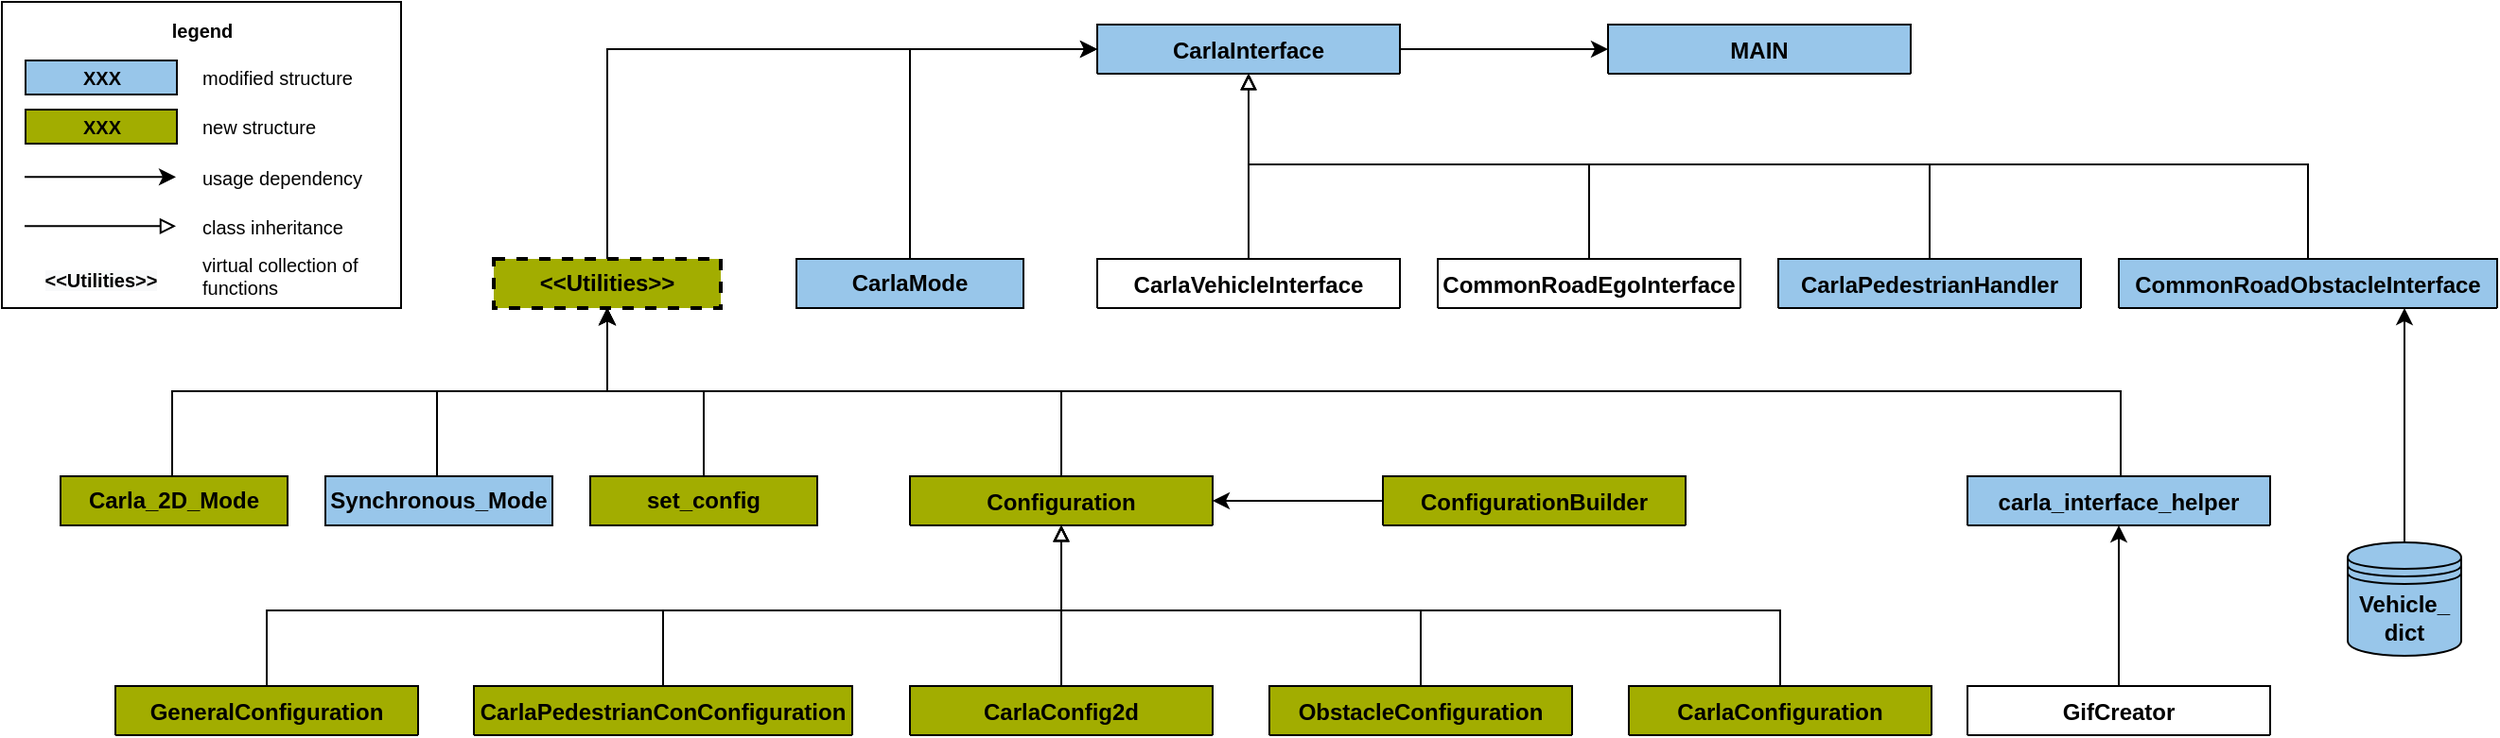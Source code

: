 <mxfile version="20.2.1" type="google"><diagram id="C5RBs43oDa-KdzZeNtuy" name="Page-1"><mxGraphModel grid="1" page="1" gridSize="10" guides="1" tooltips="1" connect="1" arrows="1" fold="1" pageScale="1" pageWidth="827" pageHeight="1169" math="0" shadow="0"><root><mxCell id="WIyWlLk6GJQsqaUBKTNV-0"/><mxCell id="WIyWlLk6GJQsqaUBKTNV-1" parent="WIyWlLk6GJQsqaUBKTNV-0"/><mxCell id="ubIQSwN-RY7pxJc3QxmE-30" value="" style="whiteSpace=wrap;html=1;fontSize=10;" vertex="1" parent="WIyWlLk6GJQsqaUBKTNV-1"><mxGeometry x="-1590" y="274" width="211" height="162" as="geometry"/></mxCell><mxCell id="8xMa0XxJf0N9ryTXOQeH-64" style="edgeStyle=orthogonalEdgeStyle;rounded=0;orthogonalLoop=1;jettySize=auto;html=1;endArrow=classic;endFill=1;" edge="1" parent="WIyWlLk6GJQsqaUBKTNV-1" source="YBiwi1PILKx5nixmiaPj-1" target="8xMa0XxJf0N9ryTXOQeH-51"><mxGeometry relative="1" as="geometry"><Array as="points"><mxPoint x="-470" y="480"/><mxPoint x="-1270" y="480"/></Array></mxGeometry></mxCell><mxCell id="YBiwi1PILKx5nixmiaPj-1" value="carla_interface_helper" style="swimlane;fontStyle=1;align=center;verticalAlign=top;childLayout=stackLayout;horizontal=1;startSize=26;horizontalStack=0;resizeParent=1;resizeLast=0;collapsible=1;marginBottom=0;rounded=0;shadow=0;strokeWidth=1;fillColor=#98c6ea;" collapsed="1" vertex="1" parent="WIyWlLk6GJQsqaUBKTNV-1"><mxGeometry x="-551" y="525" width="160" height="26" as="geometry"><mxRectangle x="-1130" y="452" width="230" height="138" as="alternateBounds"/></mxGeometry></mxCell><mxCell id="YBiwi1PILKx5nixmiaPj-2" value="+ Scenario: List" style="text;align=left;verticalAlign=top;spacingLeft=4;spacingRight=4;overflow=hidden;rotatable=0;points=[[0,0.5],[1,0.5]];portConstraint=eastwest;" vertex="1" parent="YBiwi1PILKx5nixmiaPj-1"><mxGeometry y="26" width="230" height="26" as="geometry"/></mxCell><mxCell id="YBiwi1PILKx5nixmiaPj-3" value="+ length_child_scenario: int" style="text;align=left;verticalAlign=top;spacingLeft=4;spacingRight=4;overflow=hidden;rotatable=0;points=[[0,0.5],[1,0.5]];portConstraint=eastwest;" vertex="1" parent="YBiwi1PILKx5nixmiaPj-1"><mxGeometry y="52" width="230" height="26" as="geometry"/></mxCell><mxCell id="YBiwi1PILKx5nixmiaPj-4" value="" style="line;html=1;strokeWidth=1;align=left;verticalAlign=middle;spacingTop=-1;spacingLeft=3;spacingRight=3;rotatable=0;labelPosition=right;points=[];portConstraint=eastwest;" vertex="1" parent="YBiwi1PILKx5nixmiaPj-1"><mxGeometry y="78" width="230" height="8" as="geometry"/></mxCell><mxCell id="YBiwi1PILKx5nixmiaPj-5" value="+ divide_scenario()" style="text;align=left;verticalAlign=top;spacingLeft=4;spacingRight=4;overflow=hidden;rotatable=0;points=[[0,0.5],[1,0.5]];portConstraint=eastwest;" vertex="1" parent="YBiwi1PILKx5nixmiaPj-1"><mxGeometry y="86" width="230" height="26" as="geometry"/></mxCell><mxCell id="YBiwi1PILKx5nixmiaPj-6" value="+ calc_max_timestep()" style="text;align=left;verticalAlign=top;spacingLeft=4;spacingRight=4;overflow=hidden;rotatable=0;points=[[0,0.5],[1,0.5]];portConstraint=eastwest;" vertex="1" parent="YBiwi1PILKx5nixmiaPj-1"><mxGeometry y="112" width="230" height="26" as="geometry"/></mxCell><mxCell id="8xMa0XxJf0N9ryTXOQeH-63" style="edgeStyle=orthogonalEdgeStyle;rounded=0;orthogonalLoop=1;jettySize=auto;html=1;endArrow=classic;endFill=1;" edge="1" parent="WIyWlLk6GJQsqaUBKTNV-1" source="YBiwi1PILKx5nixmiaPj-18" target="8xMa0XxJf0N9ryTXOQeH-51"><mxGeometry relative="1" as="geometry"><Array as="points"><mxPoint x="-1030" y="480"/><mxPoint x="-1270" y="480"/></Array></mxGeometry></mxCell><mxCell id="YBiwi1PILKx5nixmiaPj-18" value="Configuration" style="swimlane;fontStyle=1;align=center;verticalAlign=top;childLayout=stackLayout;horizontal=1;startSize=26;horizontalStack=0;resizeParent=1;resizeLast=0;collapsible=1;marginBottom=0;rounded=0;shadow=0;strokeWidth=1;strokeColor=#000000;fillColor=#a2ad00;" collapsed="1" vertex="1" parent="WIyWlLk6GJQsqaUBKTNV-1"><mxGeometry x="-1110" y="525" width="160" height="26" as="geometry"><mxRectangle x="-600" y="452" width="230" height="164" as="alternateBounds"/></mxGeometry></mxCell><mxCell id="YBiwi1PILKx5nixmiaPj-19" value="config" style="text;align=left;verticalAlign=top;spacingLeft=4;spacingRight=4;overflow=hidden;rotatable=0;points=[[0,0.5],[1,0.5]];portConstraint=eastwest;" vertex="1" parent="YBiwi1PILKx5nixmiaPj-18"><mxGeometry y="26" width="230" height="26" as="geometry"/></mxCell><mxCell id="YBiwi1PILKx5nixmiaPj-20" value="" style="line;html=1;strokeWidth=1;align=left;verticalAlign=middle;spacingTop=-1;spacingLeft=3;spacingRight=3;rotatable=0;labelPosition=right;points=[];portConstraint=eastwest;" vertex="1" parent="YBiwi1PILKx5nixmiaPj-18"><mxGeometry y="52" width="230" height="8" as="geometry"/></mxCell><mxCell id="YBiwi1PILKx5nixmiaPj-21" value="carla_config" style="text;align=left;verticalAlign=top;spacingLeft=4;spacingRight=4;overflow=hidden;rotatable=0;points=[[0,0.5],[1,0.5]];portConstraint=eastwest;" vertex="1" parent="YBiwi1PILKx5nixmiaPj-18"><mxGeometry y="60" width="230" height="26" as="geometry"/></mxCell><mxCell id="YBiwi1PILKx5nixmiaPj-22" value="general" style="text;align=left;verticalAlign=top;spacingLeft=4;spacingRight=4;overflow=hidden;rotatable=0;points=[[0,0.5],[1,0.5]];portConstraint=eastwest;" vertex="1" parent="YBiwi1PILKx5nixmiaPj-18"><mxGeometry y="86" width="230" height="26" as="geometry"/></mxCell><mxCell id="YBiwi1PILKx5nixmiaPj-23" value="config_carla_2d" style="text;align=left;verticalAlign=top;spacingLeft=4;spacingRight=4;overflow=hidden;rotatable=0;points=[[0,0.5],[1,0.5]];portConstraint=eastwest;" vertex="1" parent="YBiwi1PILKx5nixmiaPj-18"><mxGeometry y="112" width="230" height="26" as="geometry"/></mxCell><mxCell id="YBiwi1PILKx5nixmiaPj-24" value="config_carla_pedestrian" style="text;align=left;verticalAlign=top;spacingLeft=4;spacingRight=4;overflow=hidden;rotatable=0;points=[[0,0.5],[1,0.5]];portConstraint=eastwest;" vertex="1" parent="YBiwi1PILKx5nixmiaPj-18"><mxGeometry y="138" width="230" height="26" as="geometry"/></mxCell><mxCell id="8xMa0XxJf0N9ryTXOQeH-60" style="edgeStyle=orthogonalEdgeStyle;rounded=0;orthogonalLoop=1;jettySize=auto;html=1;endArrow=classic;endFill=1;" edge="1" parent="WIyWlLk6GJQsqaUBKTNV-1" source="YBiwi1PILKx5nixmiaPj-42" target="YBiwi1PILKx5nixmiaPj-129"><mxGeometry relative="1" as="geometry"/></mxCell><mxCell id="YBiwi1PILKx5nixmiaPj-42" value="CarlaInterface" style="swimlane;fontStyle=1;align=center;verticalAlign=top;childLayout=stackLayout;horizontal=1;startSize=26;horizontalStack=0;resizeParent=1;resizeLast=0;collapsible=1;marginBottom=0;rounded=0;shadow=0;strokeWidth=1;fillColor=#98c6ea;" collapsed="1" vertex="1" parent="WIyWlLk6GJQsqaUBKTNV-1"><mxGeometry x="-1011" y="286" width="160" height="26" as="geometry"><mxRectangle x="145" y="452" width="230" height="684" as="alternateBounds"/></mxGeometry></mxCell><mxCell id="YBiwi1PILKx5nixmiaPj-43" value="open_drive_map_path" style="text;align=left;verticalAlign=top;spacingLeft=4;spacingRight=4;overflow=hidden;rotatable=0;points=[[0,0.5],[1,0.5]];portConstraint=eastwest;" vertex="1" parent="YBiwi1PILKx5nixmiaPj-42"><mxGeometry y="26" width="230" height="26" as="geometry"/></mxCell><mxCell id="YBiwi1PILKx5nixmiaPj-44" value="carla_client" style="text;align=left;verticalAlign=top;spacingLeft=4;spacingRight=4;overflow=hidden;rotatable=0;points=[[0,0.5],[1,0.5]];portConstraint=eastwest;" vertex="1" parent="YBiwi1PILKx5nixmiaPj-42"><mxGeometry y="52" width="230" height="26" as="geometry"/></mxCell><mxCell id="YBiwi1PILKx5nixmiaPj-45" value="cr_scenario_file_path" style="text;align=left;verticalAlign=top;spacingLeft=4;spacingRight=4;overflow=hidden;rotatable=0;points=[[0,0.5],[1,0.5]];portConstraint=eastwest;" vertex="1" parent="YBiwi1PILKx5nixmiaPj-42"><mxGeometry y="78" width="230" height="26" as="geometry"/></mxCell><mxCell id="YBiwi1PILKx5nixmiaPj-46" value="motion_planner" style="text;align=left;verticalAlign=top;spacingLeft=4;spacingRight=4;overflow=hidden;rotatable=0;points=[[0,0.5],[1,0.5]];portConstraint=eastwest;" vertex="1" parent="YBiwi1PILKx5nixmiaPj-42"><mxGeometry y="104" width="230" height="26" as="geometry"/></mxCell><mxCell id="YBiwi1PILKx5nixmiaPj-47" value="mpl_update_n" style="text;align=left;verticalAlign=top;spacingLeft=4;spacingRight=4;overflow=hidden;rotatable=0;points=[[0,0.5],[1,0.5]];portConstraint=eastwest;" vertex="1" parent="YBiwi1PILKx5nixmiaPj-42"><mxGeometry y="130" width="230" height="26" as="geometry"/></mxCell><mxCell id="YBiwi1PILKx5nixmiaPj-48" value="cr_scenario" style="text;align=left;verticalAlign=top;spacingLeft=4;spacingRight=4;overflow=hidden;rotatable=0;points=[[0,0.5],[1,0.5]];portConstraint=eastwest;" vertex="1" parent="YBiwi1PILKx5nixmiaPj-42"><mxGeometry y="156" width="230" height="26" as="geometry"/></mxCell><mxCell id="YBiwi1PILKx5nixmiaPj-49" value="" style="line;html=1;strokeWidth=1;align=left;verticalAlign=middle;spacingTop=-1;spacingLeft=3;spacingRight=3;rotatable=0;labelPosition=right;points=[];portConstraint=eastwest;" vertex="1" parent="YBiwi1PILKx5nixmiaPj-42"><mxGeometry y="182" width="230" height="8" as="geometry"/></mxCell><mxCell id="YBiwi1PILKx5nixmiaPj-50" value="saving_video" style="text;align=left;verticalAlign=top;spacingLeft=4;spacingRight=4;overflow=hidden;rotatable=0;points=[[0,0.5],[1,0.5]];portConstraint=eastwest;" vertex="1" parent="YBiwi1PILKx5nixmiaPj-42"><mxGeometry y="190" width="230" height="26" as="geometry"/></mxCell><mxCell id="YBiwi1PILKx5nixmiaPj-51" value="setup_carla" style="text;align=left;verticalAlign=top;spacingLeft=4;spacingRight=4;overflow=hidden;rotatable=0;points=[[0,0.5],[1,0.5]];portConstraint=eastwest;" vertex="1" parent="YBiwi1PILKx5nixmiaPj-42"><mxGeometry y="216" width="230" height="26" as="geometry"/></mxCell><mxCell id="YBiwi1PILKx5nixmiaPj-52" value="load_map" style="text;align=left;verticalAlign=top;spacingLeft=4;spacingRight=4;overflow=hidden;rotatable=0;points=[[0,0.5],[1,0.5]];portConstraint=eastwest;" vertex="1" parent="YBiwi1PILKx5nixmiaPj-42"><mxGeometry y="242" width="230" height="26" as="geometry"/></mxCell><mxCell id="YBiwi1PILKx5nixmiaPj-53" value="_calc_max_timestep" style="text;align=left;verticalAlign=top;spacingLeft=4;spacingRight=4;overflow=hidden;rotatable=0;points=[[0,0.5],[1,0.5]];portConstraint=eastwest;" vertex="1" parent="YBiwi1PILKx5nixmiaPj-42"><mxGeometry y="268" width="230" height="26" as="geometry"/></mxCell><mxCell id="YBiwi1PILKx5nixmiaPj-54" value="_run_scenario_with_mpl" style="text;align=left;verticalAlign=top;spacingLeft=4;spacingRight=4;overflow=hidden;rotatable=0;points=[[0,0.5],[1,0.5]];portConstraint=eastwest;" vertex="1" parent="YBiwi1PILKx5nixmiaPj-42"><mxGeometry y="294" width="230" height="26" as="geometry"/></mxCell><mxCell id="YBiwi1PILKx5nixmiaPj-55" value="_run_scenario_without_mpl" style="text;align=left;verticalAlign=top;spacingLeft=4;spacingRight=4;overflow=hidden;rotatable=0;points=[[0,0.5],[1,0.5]];portConstraint=eastwest;" vertex="1" parent="YBiwi1PILKx5nixmiaPj-42"><mxGeometry y="320" width="230" height="26" as="geometry"/></mxCell><mxCell id="YBiwi1PILKx5nixmiaPj-56" value="run_scenario_with_ego_vehicle" style="text;align=left;verticalAlign=top;spacingLeft=4;spacingRight=4;overflow=hidden;rotatable=0;points=[[0,0.5],[1,0.5]];portConstraint=eastwest;" vertex="1" parent="YBiwi1PILKx5nixmiaPj-42"><mxGeometry y="346" width="230" height="26" as="geometry"/></mxCell><mxCell id="YBiwi1PILKx5nixmiaPj-57" value="run_scenario" style="text;align=left;verticalAlign=top;spacingLeft=4;spacingRight=4;overflow=hidden;rotatable=0;points=[[0,0.5],[1,0.5]];portConstraint=eastwest;" vertex="1" parent="YBiwi1PILKx5nixmiaPj-42"><mxGeometry y="372" width="230" height="26" as="geometry"/></mxCell><mxCell id="YBiwi1PILKx5nixmiaPj-58" value="_clean_up_carla" style="text;align=left;verticalAlign=top;spacingLeft=4;spacingRight=4;overflow=hidden;rotatable=0;points=[[0,0.5],[1,0.5]];portConstraint=eastwest;" vertex="1" parent="YBiwi1PILKx5nixmiaPj-42"><mxGeometry y="398" width="230" height="26" as="geometry"/></mxCell><mxCell id="YBiwi1PILKx5nixmiaPj-59" value="_control_commonroad_obstacles" style="text;align=left;verticalAlign=top;spacingLeft=4;spacingRight=4;overflow=hidden;rotatable=0;points=[[0,0.5],[1,0.5]];portConstraint=eastwest;" vertex="1" parent="YBiwi1PILKx5nixmiaPj-42"><mxGeometry y="424" width="230" height="26" as="geometry"/></mxCell><mxCell id="YBiwi1PILKx5nixmiaPj-60" value="_create_carla_obstacles" style="text;align=left;verticalAlign=top;spacingLeft=4;spacingRight=4;overflow=hidden;rotatable=0;points=[[0,0.5],[1,0.5]];portConstraint=eastwest;" vertex="1" parent="YBiwi1PILKx5nixmiaPj-42"><mxGeometry y="450" width="230" height="26" as="geometry"/></mxCell><mxCell id="YBiwi1PILKx5nixmiaPj-61" value="_control_carla_obstacles" style="text;align=left;verticalAlign=top;spacingLeft=4;spacingRight=4;overflow=hidden;rotatable=0;points=[[0,0.5],[1,0.5]];portConstraint=eastwest;" vertex="1" parent="YBiwi1PILKx5nixmiaPj-42"><mxGeometry y="476" width="230" height="26" as="geometry"/></mxCell><mxCell id="YBiwi1PILKx5nixmiaPj-62" value="_create_ego_vehicle" style="text;align=left;verticalAlign=top;spacingLeft=4;spacingRight=4;overflow=hidden;rotatable=0;points=[[0,0.5],[1,0.5]];portConstraint=eastwest;" vertex="1" parent="YBiwi1PILKx5nixmiaPj-42"><mxGeometry y="502" width="230" height="26" as="geometry"/></mxCell><mxCell id="YBiwi1PILKx5nixmiaPj-63" value="_end_simulation_error" style="text;align=left;verticalAlign=top;spacingLeft=4;spacingRight=4;overflow=hidden;rotatable=0;points=[[0,0.5],[1,0.5]];portConstraint=eastwest;" vertex="1" parent="YBiwi1PILKx5nixmiaPj-42"><mxGeometry y="528" width="230" height="26" as="geometry"/></mxCell><mxCell id="YBiwi1PILKx5nixmiaPj-64" value="_create_video" style="text;align=left;verticalAlign=top;spacingLeft=4;spacingRight=4;overflow=hidden;rotatable=0;points=[[0,0.5],[1,0.5]];portConstraint=eastwest;" vertex="1" parent="YBiwi1PILKx5nixmiaPj-42"><mxGeometry y="554" width="230" height="26" as="geometry"/></mxCell><mxCell id="YBiwi1PILKx5nixmiaPj-65" value="_wait_for_carla_vehicle" style="text;align=left;verticalAlign=top;spacingLeft=4;spacingRight=4;overflow=hidden;rotatable=0;points=[[0,0.5],[1,0.5]];portConstraint=eastwest;" vertex="1" parent="YBiwi1PILKx5nixmiaPj-42"><mxGeometry y="580" width="230" height="26" as="geometry"/></mxCell><mxCell id="YBiwi1PILKx5nixmiaPj-66" value="_wait_for_carla_vehicle" style="text;align=left;verticalAlign=top;spacingLeft=4;spacingRight=4;overflow=hidden;rotatable=0;points=[[0,0.5],[1,0.5]];portConstraint=eastwest;" vertex="1" parent="YBiwi1PILKx5nixmiaPj-42"><mxGeometry y="606" width="230" height="26" as="geometry"/></mxCell><mxCell id="YBiwi1PILKx5nixmiaPj-67" value="_update_vehicle_to_scenario" style="text;align=left;verticalAlign=top;spacingLeft=4;spacingRight=4;overflow=hidden;rotatable=0;points=[[0,0.5],[1,0.5]];portConstraint=eastwest;" vertex="1" parent="YBiwi1PILKx5nixmiaPj-42"><mxGeometry y="632" width="230" height="26" as="geometry"/></mxCell><mxCell id="YBiwi1PILKx5nixmiaPj-68" value="_update_scenario_motion_planner" style="text;align=left;verticalAlign=top;spacingLeft=4;spacingRight=4;overflow=hidden;rotatable=0;points=[[0,0.5],[1,0.5]];portConstraint=eastwest;" vertex="1" parent="YBiwi1PILKx5nixmiaPj-42"><mxGeometry y="658" width="230" height="26" as="geometry"/></mxCell><mxCell id="8xMa0XxJf0N9ryTXOQeH-7" style="edgeStyle=orthogonalEdgeStyle;rounded=0;orthogonalLoop=1;jettySize=auto;html=1;exitX=0.5;exitY=0;exitDx=0;exitDy=0;endArrow=block;endFill=0;" edge="1" parent="WIyWlLk6GJQsqaUBKTNV-1" source="YBiwi1PILKx5nixmiaPj-70" target="YBiwi1PILKx5nixmiaPj-42"><mxGeometry relative="1" as="geometry"><mxPoint x="-470" y="536" as="targetPoint"/><Array as="points"><mxPoint x="-570" y="360"/><mxPoint x="-1030" y="360"/></Array></mxGeometry></mxCell><mxCell id="YBiwi1PILKx5nixmiaPj-70" value="CarlaPedestrianHandler" style="swimlane;fontStyle=1;align=center;verticalAlign=top;childLayout=stackLayout;horizontal=1;startSize=26;horizontalStack=0;resizeParent=1;resizeLast=0;collapsible=1;marginBottom=0;rounded=0;shadow=0;strokeWidth=1;fillColor=#98c6ea;" collapsed="1" vertex="1" parent="WIyWlLk6GJQsqaUBKTNV-1"><mxGeometry x="-651" y="410" width="160" height="26" as="geometry"><mxRectangle x="-450" y="398" width="230" height="190" as="alternateBounds"/></mxGeometry></mxCell><mxCell id="YBiwi1PILKx5nixmiaPj-71" value="cr_scenario" style="text;align=left;verticalAlign=top;spacingLeft=4;spacingRight=4;overflow=hidden;rotatable=0;points=[[0,0.5],[1,0.5]];portConstraint=eastwest;" vertex="1" parent="YBiwi1PILKx5nixmiaPj-70"><mxGeometry y="26" width="230" height="26" as="geometry"/></mxCell><mxCell id="YBiwi1PILKx5nixmiaPj-72" value="carla_client" style="text;align=left;verticalAlign=top;spacingLeft=4;spacingRight=4;overflow=hidden;rotatable=0;points=[[0,0.5],[1,0.5]];portConstraint=eastwest;" vertex="1" parent="YBiwi1PILKx5nixmiaPj-70"><mxGeometry y="52" width="230" height="26" as="geometry"/></mxCell><mxCell id="YBiwi1PILKx5nixmiaPj-73" value="carla_pedestrians" style="text;align=left;verticalAlign=top;spacingLeft=4;spacingRight=4;overflow=hidden;rotatable=0;points=[[0,0.5],[1,0.5]];portConstraint=eastwest;" vertex="1" parent="YBiwi1PILKx5nixmiaPj-70"><mxGeometry y="78" width="230" height="26" as="geometry"/></mxCell><mxCell id="YBiwi1PILKx5nixmiaPj-74" value="" style="line;html=1;strokeWidth=1;align=left;verticalAlign=middle;spacingTop=-1;spacingLeft=3;spacingRight=3;rotatable=0;labelPosition=right;points=[];portConstraint=eastwest;" vertex="1" parent="YBiwi1PILKx5nixmiaPj-70"><mxGeometry y="104" width="230" height="8" as="geometry"/></mxCell><mxCell id="YBiwi1PILKx5nixmiaPj-75" value="get_cr_dyn_obs_list" style="text;align=left;verticalAlign=top;spacingLeft=4;spacingRight=4;overflow=hidden;rotatable=0;points=[[0,0.5],[1,0.5]];portConstraint=eastwest;" vertex="1" parent="YBiwi1PILKx5nixmiaPj-70"><mxGeometry y="112" width="230" height="26" as="geometry"/></mxCell><mxCell id="YBiwi1PILKx5nixmiaPj-76" value="spawn" style="text;align=left;verticalAlign=top;spacingLeft=4;spacingRight=4;overflow=hidden;rotatable=0;points=[[0,0.5],[1,0.5]];portConstraint=eastwest;" vertex="1" parent="YBiwi1PILKx5nixmiaPj-70"><mxGeometry y="138" width="230" height="26" as="geometry"/></mxCell><mxCell id="YBiwi1PILKx5nixmiaPj-77" value="destroy" style="text;align=left;verticalAlign=top;spacingLeft=4;spacingRight=4;overflow=hidden;rotatable=0;points=[[0,0.5],[1,0.5]];portConstraint=eastwest;" vertex="1" parent="YBiwi1PILKx5nixmiaPj-70"><mxGeometry y="164" width="230" height="26" as="geometry"/></mxCell><mxCell id="8xMa0XxJf0N9ryTXOQeH-3" style="edgeStyle=orthogonalEdgeStyle;rounded=0;orthogonalLoop=1;jettySize=auto;html=1;exitX=0.5;exitY=0;exitDx=0;exitDy=0;endArrow=block;endFill=0;" edge="1" parent="WIyWlLk6GJQsqaUBKTNV-1" source="YBiwi1PILKx5nixmiaPj-79" target="YBiwi1PILKx5nixmiaPj-42"><mxGeometry relative="1" as="geometry"><mxPoint x="-670" y="356" as="targetPoint"/><Array as="points"><mxPoint x="-931" y="400"/><mxPoint x="-931" y="400"/></Array></mxGeometry></mxCell><mxCell id="YBiwi1PILKx5nixmiaPj-79" value="CarlaVehicleInterface" style="swimlane;fontStyle=1;align=center;verticalAlign=top;childLayout=stackLayout;horizontal=1;startSize=26;horizontalStack=0;resizeParent=1;resizeLast=0;collapsible=1;marginBottom=0;rounded=0;shadow=0;strokeWidth=1;" collapsed="1" vertex="1" parent="WIyWlLk6GJQsqaUBKTNV-1"><mxGeometry x="-1011" y="410" width="160" height="26" as="geometry"><mxRectangle x="-1011" y="410" width="230" height="242" as="alternateBounds"/></mxGeometry></mxCell><mxCell id="YBiwi1PILKx5nixmiaPj-80" value="cr_scenario" style="text;align=left;verticalAlign=top;spacingLeft=4;spacingRight=4;overflow=hidden;rotatable=0;points=[[0,0.5],[1,0.5]];portConstraint=eastwest;" vertex="1" parent="YBiwi1PILKx5nixmiaPj-79"><mxGeometry y="26" width="230" height="26" as="geometry"/></mxCell><mxCell id="YBiwi1PILKx5nixmiaPj-81" value="carla_client" style="text;align=left;verticalAlign=top;spacingLeft=4;spacingRight=4;overflow=hidden;rotatable=0;points=[[0,0.5],[1,0.5]];portConstraint=eastwest;" vertex="1" parent="YBiwi1PILKx5nixmiaPj-79"><mxGeometry y="52" width="230" height="26" as="geometry"/></mxCell><mxCell id="YBiwi1PILKx5nixmiaPj-82" value="traffic_manager_port" style="text;align=left;verticalAlign=top;spacingLeft=4;spacingRight=4;overflow=hidden;rotatable=0;points=[[0,0.5],[1,0.5]];portConstraint=eastwest;" vertex="1" parent="YBiwi1PILKx5nixmiaPj-79"><mxGeometry y="78" width="230" height="26" as="geometry"/></mxCell><mxCell id="YBiwi1PILKx5nixmiaPj-83" value="" style="line;html=1;strokeWidth=1;align=left;verticalAlign=middle;spacingTop=-1;spacingLeft=3;spacingRight=3;rotatable=0;labelPosition=right;points=[];portConstraint=eastwest;" vertex="1" parent="YBiwi1PILKx5nixmiaPj-79"><mxGeometry y="104" width="230" height="8" as="geometry"/></mxCell><mxCell id="YBiwi1PILKx5nixmiaPj-84" value="get_cr_state" style="text;align=left;verticalAlign=top;spacingLeft=4;spacingRight=4;overflow=hidden;rotatable=0;points=[[0,0.5],[1,0.5]];portConstraint=eastwest;" vertex="1" parent="YBiwi1PILKx5nixmiaPj-79"><mxGeometry y="112" width="230" height="26" as="geometry"/></mxCell><mxCell id="YBiwi1PILKx5nixmiaPj-85" value="get_cr_dynamic_obstacle" style="text;align=left;verticalAlign=top;spacingLeft=4;spacingRight=4;overflow=hidden;rotatable=0;points=[[0,0.5],[1,0.5]];portConstraint=eastwest;" vertex="1" parent="YBiwi1PILKx5nixmiaPj-79"><mxGeometry y="138" width="230" height="26" as="geometry"/></mxCell><mxCell id="YBiwi1PILKx5nixmiaPj-86" value="create_cr_dynamic_obstacle" style="text;align=left;verticalAlign=top;spacingLeft=4;spacingRight=4;overflow=hidden;rotatable=0;points=[[0,0.5],[1,0.5]];portConstraint=eastwest;" vertex="1" parent="YBiwi1PILKx5nixmiaPj-79"><mxGeometry y="164" width="230" height="26" as="geometry"/></mxCell><mxCell id="YBiwi1PILKx5nixmiaPj-87" value="update_after_spawn" style="text;align=left;verticalAlign=top;spacingLeft=4;spacingRight=4;overflow=hidden;rotatable=0;points=[[0,0.5],[1,0.5]];portConstraint=eastwest;" vertex="1" parent="YBiwi1PILKx5nixmiaPj-79"><mxGeometry y="190" width="230" height="26" as="geometry"/></mxCell><mxCell id="YBiwi1PILKx5nixmiaPj-88" value="get_spawnable" style="text;align=left;verticalAlign=top;spacingLeft=4;spacingRight=4;overflow=hidden;rotatable=0;points=[[0,0.5],[1,0.5]];portConstraint=eastwest;" vertex="1" parent="YBiwi1PILKx5nixmiaPj-79"><mxGeometry y="216" width="230" height="26" as="geometry"/></mxCell><mxCell id="8xMa0XxJf0N9ryTXOQeH-6" style="edgeStyle=orthogonalEdgeStyle;rounded=0;orthogonalLoop=1;jettySize=auto;html=1;exitX=0.5;exitY=0;exitDx=0;exitDy=0;endArrow=block;endFill=0;" edge="1" parent="WIyWlLk6GJQsqaUBKTNV-1" source="YBiwi1PILKx5nixmiaPj-90" target="YBiwi1PILKx5nixmiaPj-42"><mxGeometry relative="1" as="geometry"><Array as="points"><mxPoint x="-751" y="360"/><mxPoint x="-931" y="360"/></Array></mxGeometry></mxCell><mxCell id="YBiwi1PILKx5nixmiaPj-90" value="CommonRoadEgoInterface" style="swimlane;fontStyle=1;align=center;verticalAlign=top;childLayout=stackLayout;horizontal=1;startSize=26;horizontalStack=0;resizeParent=1;resizeLast=0;collapsible=1;marginBottom=0;rounded=0;shadow=0;strokeWidth=1;" collapsed="1" vertex="1" parent="WIyWlLk6GJQsqaUBKTNV-1"><mxGeometry x="-831" y="410" width="160" height="26" as="geometry"><mxRectangle x="-405" y="1200" width="230" height="294" as="alternateBounds"/></mxGeometry></mxCell><mxCell id="YBiwi1PILKx5nixmiaPj-91" value="client" style="text;align=left;verticalAlign=top;spacingLeft=4;spacingRight=4;overflow=hidden;rotatable=0;points=[[0,0.5],[1,0.5]];portConstraint=eastwest;" vertex="1" parent="YBiwi1PILKx5nixmiaPj-90"><mxGeometry y="26" width="230" height="26" as="geometry"/></mxCell><mxCell id="YBiwi1PILKx5nixmiaPj-92" value="trajectory" style="text;align=left;verticalAlign=top;spacingLeft=4;spacingRight=4;overflow=hidden;rotatable=0;points=[[0,0.5],[1,0.5]];portConstraint=eastwest;" vertex="1" parent="YBiwi1PILKx5nixmiaPj-90"><mxGeometry y="52" width="230" height="26" as="geometry"/></mxCell><mxCell id="YBiwi1PILKx5nixmiaPj-93" value="initial_state" style="text;align=left;verticalAlign=top;spacingLeft=4;spacingRight=4;overflow=hidden;rotatable=0;points=[[0,0.5],[1,0.5]];portConstraint=eastwest;" vertex="1" parent="YBiwi1PILKx5nixmiaPj-90"><mxGeometry y="78" width="230" height="26" as="geometry"/></mxCell><mxCell id="YBiwi1PILKx5nixmiaPj-94" value="size" style="text;align=left;verticalAlign=top;spacingLeft=4;spacingRight=4;overflow=hidden;rotatable=0;points=[[0,0.5],[1,0.5]];portConstraint=eastwest;" vertex="1" parent="YBiwi1PILKx5nixmiaPj-90"><mxGeometry y="104" width="230" height="26" as="geometry"/></mxCell><mxCell id="YBiwi1PILKx5nixmiaPj-95" value="" style="line;html=1;strokeWidth=1;align=left;verticalAlign=middle;spacingTop=-1;spacingLeft=3;spacingRight=3;rotatable=0;labelPosition=right;points=[];portConstraint=eastwest;" vertex="1" parent="YBiwi1PILKx5nixmiaPj-90"><mxGeometry y="130" width="230" height="8" as="geometry"/></mxCell><mxCell id="YBiwi1PILKx5nixmiaPj-96" value="spawn" style="text;align=left;verticalAlign=top;spacingLeft=4;spacingRight=4;overflow=hidden;rotatable=0;points=[[0,0.5],[1,0.5]];portConstraint=eastwest;" vertex="1" parent="YBiwi1PILKx5nixmiaPj-90"><mxGeometry y="138" width="230" height="26" as="geometry"/></mxCell><mxCell id="YBiwi1PILKx5nixmiaPj-97" value="set_trajectory" style="text;align=left;verticalAlign=top;spacingLeft=4;spacingRight=4;overflow=hidden;rotatable=0;points=[[0,0.5],[1,0.5]];portConstraint=eastwest;" vertex="1" parent="YBiwi1PILKx5nixmiaPj-90"><mxGeometry y="164" width="230" height="26" as="geometry"/></mxCell><mxCell id="YBiwi1PILKx5nixmiaPj-98" value="update_position_by_time" style="text;align=left;verticalAlign=top;spacingLeft=4;spacingRight=4;overflow=hidden;rotatable=0;points=[[0,0.5],[1,0.5]];portConstraint=eastwest;" vertex="1" parent="YBiwi1PILKx5nixmiaPj-90"><mxGeometry y="190" width="230" height="26" as="geometry"/></mxCell><mxCell id="YBiwi1PILKx5nixmiaPj-99" value="process_image" style="text;align=left;verticalAlign=top;spacingLeft=4;spacingRight=4;overflow=hidden;rotatable=0;points=[[0,0.5],[1,0.5]];portConstraint=eastwest;" vertex="1" parent="YBiwi1PILKx5nixmiaPj-90"><mxGeometry y="216" width="230" height="26" as="geometry"/></mxCell><mxCell id="YBiwi1PILKx5nixmiaPj-100" value="destroy_carla_actor" style="text;align=left;verticalAlign=top;spacingLeft=4;spacingRight=4;overflow=hidden;rotatable=0;points=[[0,0.5],[1,0.5]];portConstraint=eastwest;" vertex="1" parent="YBiwi1PILKx5nixmiaPj-90"><mxGeometry y="242" width="230" height="26" as="geometry"/></mxCell><mxCell id="YBiwi1PILKx5nixmiaPj-101" value="get_cr_state" style="text;align=left;verticalAlign=top;spacingLeft=4;spacingRight=4;overflow=hidden;rotatable=0;points=[[0,0.5],[1,0.5]];portConstraint=eastwest;" vertex="1" parent="YBiwi1PILKx5nixmiaPj-90"><mxGeometry y="268" width="230" height="26" as="geometry"/></mxCell><mxCell id="8xMa0XxJf0N9ryTXOQeH-8" style="edgeStyle=orthogonalEdgeStyle;rounded=0;orthogonalLoop=1;jettySize=auto;html=1;exitX=0.5;exitY=0;exitDx=0;exitDy=0;endArrow=block;endFill=0;" edge="1" parent="WIyWlLk6GJQsqaUBKTNV-1" source="YBiwi1PILKx5nixmiaPj-103" target="YBiwi1PILKx5nixmiaPj-42"><mxGeometry relative="1" as="geometry"><Array as="points"><mxPoint x="-371" y="360"/><mxPoint x="-931" y="360"/></Array></mxGeometry></mxCell><mxCell id="YBiwi1PILKx5nixmiaPj-103" value="CommonRoadObstacleInterface" style="swimlane;fontStyle=1;align=center;verticalAlign=top;childLayout=stackLayout;horizontal=1;startSize=26;horizontalStack=0;resizeParent=1;resizeLast=0;collapsible=1;marginBottom=0;rounded=0;shadow=0;strokeWidth=1;fillColor=#98c6ea;" collapsed="1" vertex="1" parent="WIyWlLk6GJQsqaUBKTNV-1"><mxGeometry x="-471" y="410" width="200" height="26" as="geometry"><mxRectangle x="145" y="1200" width="230" height="138" as="alternateBounds"/></mxGeometry></mxCell><mxCell id="YBiwi1PILKx5nixmiaPj-104" value="cr_obstacle" style="text;align=left;verticalAlign=top;spacingLeft=4;spacingRight=4;overflow=hidden;rotatable=0;points=[[0,0.5],[1,0.5]];portConstraint=eastwest;" vertex="1" parent="YBiwi1PILKx5nixmiaPj-103"><mxGeometry y="26" width="230" height="26" as="geometry"/></mxCell><mxCell id="YBiwi1PILKx5nixmiaPj-105" value="" style="line;html=1;strokeWidth=1;align=left;verticalAlign=middle;spacingTop=-1;spacingLeft=3;spacingRight=3;rotatable=0;labelPosition=right;points=[];portConstraint=eastwest;" vertex="1" parent="YBiwi1PILKx5nixmiaPj-103"><mxGeometry y="52" width="230" height="8" as="geometry"/></mxCell><mxCell id="YBiwi1PILKx5nixmiaPj-106" value="spawn" style="text;align=left;verticalAlign=top;spacingLeft=4;spacingRight=4;overflow=hidden;rotatable=0;points=[[0,0.5],[1,0.5]];portConstraint=eastwest;" vertex="1" parent="YBiwi1PILKx5nixmiaPj-103"><mxGeometry y="60" width="230" height="26" as="geometry"/></mxCell><mxCell id="YBiwi1PILKx5nixmiaPj-107" value="update_position_by_time" style="text;align=left;verticalAlign=top;spacingLeft=4;spacingRight=4;overflow=hidden;rotatable=0;points=[[0,0.5],[1,0.5]];portConstraint=eastwest;" vertex="1" parent="YBiwi1PILKx5nixmiaPj-103"><mxGeometry y="86" width="230" height="26" as="geometry"/></mxCell><mxCell id="YBiwi1PILKx5nixmiaPj-108" value="destroy_carla_obstacle" style="text;align=left;verticalAlign=top;spacingLeft=4;spacingRight=4;overflow=hidden;rotatable=0;points=[[0,0.5],[1,0.5]];portConstraint=eastwest;" vertex="1" parent="YBiwi1PILKx5nixmiaPj-103"><mxGeometry y="112" width="230" height="26" as="geometry"/></mxCell><mxCell id="YBiwi1PILKx5nixmiaPj-129" value="MAIN" style="swimlane;fontStyle=1;align=center;verticalAlign=top;childLayout=stackLayout;horizontal=1;startSize=26;horizontalStack=0;resizeParent=1;resizeLast=0;collapsible=1;marginBottom=0;rounded=0;shadow=0;strokeWidth=1;strokeColor=#000000;fillColor=#98c6ea;" collapsed="1" vertex="1" parent="WIyWlLk6GJQsqaUBKTNV-1"><mxGeometry x="-741" y="286" width="160" height="26" as="geometry"><mxRectangle x="-970" y="60" width="230" height="268" as="alternateBounds"/></mxGeometry></mxCell><mxCell id="YBiwi1PILKx5nixmiaPj-130" value="+ set_map_name: str" style="text;align=left;verticalAlign=top;spacingLeft=4;spacingRight=4;overflow=hidden;rotatable=0;points=[[0,0.5],[1,0.5]];portConstraint=eastwest;" vertex="1" parent="YBiwi1PILKx5nixmiaPj-129"><mxGeometry y="26" width="230" height="26" as="geometry"/></mxCell><mxCell id="YBiwi1PILKx5nixmiaPj-131" value="+ set_scenario_name: str" style="text;align=left;verticalAlign=top;spacingLeft=4;spacingRight=4;overflow=hidden;rotatable=0;points=[[0,0.5],[1,0.5]];portConstraint=eastwest;" vertex="1" parent="YBiwi1PILKx5nixmiaPj-129"><mxGeometry y="52" width="230" height="26" as="geometry"/></mxCell><mxCell id="YBiwi1PILKx5nixmiaPj-132" value="+ set_hybrid_physics_mode: bool" style="text;align=left;verticalAlign=top;spacingLeft=4;spacingRight=4;overflow=hidden;rotatable=0;points=[[0,0.5],[1,0.5]];portConstraint=eastwest;" vertex="1" parent="YBiwi1PILKx5nixmiaPj-129"><mxGeometry y="78" width="230" height="26" as="geometry"/></mxCell><mxCell id="YBiwi1PILKx5nixmiaPj-133" value="+ set_clean_up: bool" style="text;align=left;verticalAlign=top;spacingLeft=4;spacingRight=4;overflow=hidden;rotatable=0;points=[[0,0.5],[1,0.5]];portConstraint=eastwest;" vertex="1" parent="YBiwi1PILKx5nixmiaPj-129"><mxGeometry y="104" width="230" height="26" as="geometry"/></mxCell><mxCell id="YBiwi1PILKx5nixmiaPj-134" value="+ set_carla_vehicles: int" style="text;align=left;verticalAlign=top;spacingLeft=4;spacingRight=4;overflow=hidden;rotatable=0;points=[[0,0.5],[1,0.5]];portConstraint=eastwest;" vertex="1" parent="YBiwi1PILKx5nixmiaPj-129"><mxGeometry y="130" width="230" height="26" as="geometry"/></mxCell><mxCell id="YBiwi1PILKx5nixmiaPj-135" value="+ set_carla_pedestrians: int" style="text;align=left;verticalAlign=top;spacingLeft=4;spacingRight=4;overflow=hidden;rotatable=0;points=[[0,0.5],[1,0.5]];portConstraint=eastwest;" vertex="1" parent="YBiwi1PILKx5nixmiaPj-129"><mxGeometry y="156" width="230" height="26" as="geometry"/></mxCell><mxCell id="YBiwi1PILKx5nixmiaPj-136" value="+ set_motionplaner: str" style="text;align=left;verticalAlign=top;spacingLeft=4;spacingRight=4;overflow=hidden;rotatable=0;points=[[0,0.5],[1,0.5]];portConstraint=eastwest;" vertex="1" parent="YBiwi1PILKx5nixmiaPj-129"><mxGeometry y="182" width="230" height="26" as="geometry"/></mxCell><mxCell id="YBiwi1PILKx5nixmiaPj-137" value="+ set_offscreen_mode: bool" style="text;align=left;verticalAlign=top;spacingLeft=4;spacingRight=4;overflow=hidden;rotatable=0;points=[[0,0.5],[1,0.5]];portConstraint=eastwest;" vertex="1" parent="YBiwi1PILKx5nixmiaPj-129"><mxGeometry y="208" width="230" height="26" as="geometry"/></mxCell><mxCell id="YBiwi1PILKx5nixmiaPj-138" value="" style="line;html=1;strokeWidth=1;align=left;verticalAlign=middle;spacingTop=-1;spacingLeft=3;spacingRight=3;rotatable=0;labelPosition=right;points=[];portConstraint=eastwest;" vertex="1" parent="YBiwi1PILKx5nixmiaPj-129"><mxGeometry y="234" width="230" height="8" as="geometry"/></mxCell><mxCell id="YBiwi1PILKx5nixmiaPj-139" value="+ carlacr_starter()" style="text;align=left;verticalAlign=top;spacingLeft=4;spacingRight=4;overflow=hidden;rotatable=0;points=[[0,0.5],[1,0.5]];portConstraint=eastwest;" vertex="1" parent="YBiwi1PILKx5nixmiaPj-129"><mxGeometry y="242" width="230" height="26" as="geometry"/></mxCell><mxCell id="8xMa0XxJf0N9ryTXOQeH-2" style="edgeStyle=orthogonalEdgeStyle;rounded=0;orthogonalLoop=1;jettySize=auto;html=1;exitX=0.5;exitY=0;exitDx=0;exitDy=0;entryX=0.5;entryY=1;entryDx=0;entryDy=0;endArrow=classic;endFill=1;" edge="1" parent="WIyWlLk6GJQsqaUBKTNV-1" source="YBiwi1PILKx5nixmiaPj-141" target="YBiwi1PILKx5nixmiaPj-1"><mxGeometry relative="1" as="geometry"/></mxCell><mxCell id="YBiwi1PILKx5nixmiaPj-141" value="GifCreator" style="swimlane;fontStyle=1;align=center;verticalAlign=top;childLayout=stackLayout;horizontal=1;startSize=26;horizontalStack=0;resizeParent=1;resizeLast=0;collapsible=1;marginBottom=0;rounded=0;shadow=0;strokeWidth=1;" collapsed="1" vertex="1" parent="WIyWlLk6GJQsqaUBKTNV-1"><mxGeometry x="-551" y="636" width="160" height="26" as="geometry"><mxRectangle x="-870" y="452" width="230" height="164" as="alternateBounds"/></mxGeometry></mxCell><mxCell id="YBiwi1PILKx5nixmiaPj-142" value="+ path" style="text;align=left;verticalAlign=top;spacingLeft=4;spacingRight=4;overflow=hidden;rotatable=0;points=[[0,0.5],[1,0.5]];portConstraint=eastwest;" vertex="1" parent="YBiwi1PILKx5nixmiaPj-141"><mxGeometry y="26" width="230" height="26" as="geometry"/></mxCell><mxCell id="YBiwi1PILKx5nixmiaPj-143" value="+ gif_name" style="text;align=left;verticalAlign=top;spacingLeft=4;spacingRight=4;overflow=hidden;rotatable=0;points=[[0,0.5],[1,0.5]];portConstraint=eastwest;" vertex="1" parent="YBiwi1PILKx5nixmiaPj-141"><mxGeometry y="52" width="230" height="26" as="geometry"/></mxCell><mxCell id="YBiwi1PILKx5nixmiaPj-144" value="" style="line;html=1;strokeWidth=1;align=left;verticalAlign=middle;spacingTop=-1;spacingLeft=3;spacingRight=3;rotatable=0;labelPosition=right;points=[];portConstraint=eastwest;" vertex="1" parent="YBiwi1PILKx5nixmiaPj-141"><mxGeometry y="78" width="230" height="8" as="geometry"/></mxCell><mxCell id="YBiwi1PILKx5nixmiaPj-145" value="+ make_gif()" style="text;align=left;verticalAlign=top;spacingLeft=4;spacingRight=4;overflow=hidden;rotatable=0;points=[[0,0.5],[1,0.5]];portConstraint=eastwest;" vertex="1" parent="YBiwi1PILKx5nixmiaPj-141"><mxGeometry y="86" width="230" height="26" as="geometry"/></mxCell><mxCell id="YBiwi1PILKx5nixmiaPj-146" value="+ make_video()" style="text;align=left;verticalAlign=top;spacingLeft=4;spacingRight=4;overflow=hidden;rotatable=0;points=[[0,0.5],[1,0.5]];portConstraint=eastwest;" vertex="1" parent="YBiwi1PILKx5nixmiaPj-141"><mxGeometry y="112" width="230" height="26" as="geometry"/></mxCell><mxCell id="YBiwi1PILKx5nixmiaPj-147" value="+ make_video_from_gif()" style="text;align=left;verticalAlign=top;spacingLeft=4;spacingRight=4;overflow=hidden;rotatable=0;points=[[0,0.5],[1,0.5]];portConstraint=eastwest;" vertex="1" parent="YBiwi1PILKx5nixmiaPj-141"><mxGeometry y="138" width="230" height="26" as="geometry"/></mxCell><mxCell id="YBiwi1PILKx5nixmiaPj-148" style="edgeStyle=orthogonalEdgeStyle;rounded=0;orthogonalLoop=1;jettySize=auto;html=1;exitX=0.5;exitY=0;exitDx=0;exitDy=0;endArrow=block;endFill=0;" edge="1" parent="WIyWlLk6GJQsqaUBKTNV-1" source="YBiwi1PILKx5nixmiaPj-149" target="YBiwi1PILKx5nixmiaPj-18"><mxGeometry relative="1" as="geometry"><Array as="points"><mxPoint x="-650" y="596"/><mxPoint x="-1030" y="596"/></Array></mxGeometry></mxCell><mxCell id="YBiwi1PILKx5nixmiaPj-149" value="CarlaConfiguration" style="swimlane;fontStyle=1;align=center;verticalAlign=top;childLayout=stackLayout;horizontal=1;startSize=26;horizontalStack=0;resizeParent=1;resizeLast=0;collapsible=1;marginBottom=0;rounded=0;shadow=0;strokeWidth=1;strokeColor=#000000;fillColor=#a2ad00;" collapsed="1" vertex="1" parent="WIyWlLk6GJQsqaUBKTNV-1"><mxGeometry x="-730" y="636" width="160" height="26" as="geometry"><mxRectangle x="-1130" y="800" width="230" height="250" as="alternateBounds"/></mxGeometry></mxCell><mxCell id="YBiwi1PILKx5nixmiaPj-150" value="+ host" style="text;align=left;verticalAlign=top;spacingLeft=4;spacingRight=4;overflow=hidden;rotatable=0;points=[[0,0.5],[1,0.5]];portConstraint=eastwest;" vertex="1" parent="YBiwi1PILKx5nixmiaPj-149"><mxGeometry y="26" width="230" height="26" as="geometry"/></mxCell><mxCell id="YBiwi1PILKx5nixmiaPj-151" value="+ port" style="text;align=left;verticalAlign=top;spacingLeft=4;spacingRight=4;overflow=hidden;rotatable=0;points=[[0,0.5],[1,0.5]];portConstraint=eastwest;" vertex="1" parent="YBiwi1PILKx5nixmiaPj-149"><mxGeometry y="52" width="230" height="26" as="geometry"/></mxCell><mxCell id="YBiwi1PILKx5nixmiaPj-152" value="+ sleep_time" style="text;align=left;verticalAlign=top;spacingLeft=4;spacingRight=4;overflow=hidden;rotatable=0;points=[[0,0.5],[1,0.5]];portConstraint=eastwest;" vertex="1" parent="YBiwi1PILKx5nixmiaPj-149"><mxGeometry y="78" width="230" height="26" as="geometry"/></mxCell><mxCell id="YBiwi1PILKx5nixmiaPj-153" value="+ carla_root_path" style="text;align=left;verticalAlign=top;spacingLeft=4;spacingRight=4;overflow=hidden;rotatable=0;points=[[0,0.5],[1,0.5]];portConstraint=eastwest;" vertex="1" parent="YBiwi1PILKx5nixmiaPj-149"><mxGeometry y="104" width="230" height="26" as="geometry"/></mxCell><mxCell id="YBiwi1PILKx5nixmiaPj-154" value="+ carla_path" style="text;align=left;verticalAlign=top;spacingLeft=4;spacingRight=4;overflow=hidden;rotatable=0;points=[[0,0.5],[1,0.5]];portConstraint=eastwest;" vertex="1" parent="YBiwi1PILKx5nixmiaPj-149"><mxGeometry y="130" width="230" height="26" as="geometry"/></mxCell><mxCell id="YBiwi1PILKx5nixmiaPj-155" value="+ carla_agent_path" style="text;align=left;verticalAlign=top;spacingLeft=4;spacingRight=4;overflow=hidden;rotatable=0;points=[[0,0.5],[1,0.5]];portConstraint=eastwest;" vertex="1" parent="YBiwi1PILKx5nixmiaPj-149"><mxGeometry y="156" width="230" height="26" as="geometry"/></mxCell><mxCell id="YBiwi1PILKx5nixmiaPj-156" value="+ carla_examples_path" style="text;align=left;verticalAlign=top;spacingLeft=4;spacingRight=4;overflow=hidden;rotatable=0;points=[[0,0.5],[1,0.5]];portConstraint=eastwest;" vertex="1" parent="YBiwi1PILKx5nixmiaPj-149"><mxGeometry y="182" width="230" height="26" as="geometry"/></mxCell><mxCell id="YBiwi1PILKx5nixmiaPj-157" value="" style="line;html=1;strokeWidth=1;align=left;verticalAlign=middle;spacingTop=-1;spacingLeft=3;spacingRight=3;rotatable=0;labelPosition=right;points=[];portConstraint=eastwest;" vertex="1" parent="YBiwi1PILKx5nixmiaPj-149"><mxGeometry y="208" width="230" height="8" as="geometry"/></mxCell><mxCell id="YBiwi1PILKx5nixmiaPj-158" value="- __init__()" style="text;align=left;verticalAlign=top;spacingLeft=4;spacingRight=4;overflow=hidden;rotatable=0;points=[[0,0.5],[1,0.5]];portConstraint=eastwest;" vertex="1" parent="YBiwi1PILKx5nixmiaPj-149"><mxGeometry y="216" width="230" height="26" as="geometry"/></mxCell><mxCell id="YBiwi1PILKx5nixmiaPj-159" style="edgeStyle=orthogonalEdgeStyle;rounded=0;orthogonalLoop=1;jettySize=auto;html=1;exitX=0.5;exitY=0;exitDx=0;exitDy=0;endArrow=block;endFill=0;" edge="1" parent="WIyWlLk6GJQsqaUBKTNV-1" source="YBiwi1PILKx5nixmiaPj-160" target="YBiwi1PILKx5nixmiaPj-18"><mxGeometry relative="1" as="geometry"><Array as="points"><mxPoint x="-1450" y="596"/><mxPoint x="-1030" y="596"/></Array></mxGeometry></mxCell><mxCell id="YBiwi1PILKx5nixmiaPj-160" value="GeneralConfiguration" style="swimlane;fontStyle=1;align=center;verticalAlign=top;childLayout=stackLayout;horizontal=1;startSize=26;horizontalStack=0;resizeParent=1;resizeLast=0;collapsible=1;marginBottom=0;rounded=0;shadow=0;strokeWidth=1;strokeColor=#000000;fillColor=#a2ad00;" collapsed="1" vertex="1" parent="WIyWlLk6GJQsqaUBKTNV-1"><mxGeometry x="-1530" y="636" width="160" height="26" as="geometry"><mxRectangle x="-1530" y="636" width="230" height="140" as="alternateBounds"/></mxGeometry></mxCell><mxCell id="YBiwi1PILKx5nixmiaPj-161" value="+ path_root" style="text;align=left;verticalAlign=top;spacingLeft=4;spacingRight=4;overflow=hidden;rotatable=0;points=[[0,0.5],[1,0.5]];portConstraint=eastwest;" vertex="1" parent="YBiwi1PILKx5nixmiaPj-160"><mxGeometry y="26" width="230" height="26" as="geometry"/></mxCell><mxCell id="YBiwi1PILKx5nixmiaPj-162" value="+ map_path" style="text;align=left;verticalAlign=top;spacingLeft=4;spacingRight=4;overflow=hidden;rotatable=0;points=[[0,0.5],[1,0.5]];portConstraint=eastwest;" vertex="1" parent="YBiwi1PILKx5nixmiaPj-160"><mxGeometry y="52" width="230" height="26" as="geometry"/></mxCell><mxCell id="YBiwi1PILKx5nixmiaPj-163" value="+ scenario_path" style="text;align=left;verticalAlign=top;spacingLeft=4;spacingRight=4;overflow=hidden;rotatable=0;points=[[0,0.5],[1,0.5]];portConstraint=eastwest;" vertex="1" parent="YBiwi1PILKx5nixmiaPj-160"><mxGeometry y="78" width="230" height="26" as="geometry"/></mxCell><mxCell id="YBiwi1PILKx5nixmiaPj-164" value="" style="line;html=1;strokeWidth=1;align=left;verticalAlign=middle;spacingTop=-1;spacingLeft=3;spacingRight=3;rotatable=0;labelPosition=right;points=[];portConstraint=eastwest;" vertex="1" parent="YBiwi1PILKx5nixmiaPj-160"><mxGeometry y="104" width="230" height="8" as="geometry"/></mxCell><mxCell id="YBiwi1PILKx5nixmiaPj-165" value="- __init__()" style="text;align=left;verticalAlign=top;spacingLeft=4;spacingRight=4;overflow=hidden;rotatable=0;points=[[0,0.5],[1,0.5]];portConstraint=eastwest;" vertex="1" parent="YBiwi1PILKx5nixmiaPj-160"><mxGeometry y="112" width="230" height="26" as="geometry"/></mxCell><mxCell id="8xMa0XxJf0N9ryTXOQeH-66" style="edgeStyle=orthogonalEdgeStyle;rounded=0;orthogonalLoop=1;jettySize=auto;html=1;endArrow=block;endFill=0;" edge="1" parent="WIyWlLk6GJQsqaUBKTNV-1" source="YBiwi1PILKx5nixmiaPj-167" target="YBiwi1PILKx5nixmiaPj-18"><mxGeometry relative="1" as="geometry"><Array as="points"><mxPoint x="-1240" y="596"/><mxPoint x="-1030" y="596"/></Array></mxGeometry></mxCell><mxCell id="YBiwi1PILKx5nixmiaPj-167" value="CarlaPedestrianConConfiguration" style="swimlane;fontStyle=1;align=center;verticalAlign=top;childLayout=stackLayout;horizontal=1;startSize=26;horizontalStack=0;resizeParent=1;resizeLast=0;collapsible=1;marginBottom=0;rounded=0;shadow=0;strokeWidth=1;strokeColor=#000000;fillColor=#a2ad00;" collapsed="1" vertex="1" parent="WIyWlLk6GJQsqaUBKTNV-1"><mxGeometry x="-1340.5" y="636" width="200" height="26" as="geometry"><mxRectangle x="-630" y="800" width="230" height="112" as="alternateBounds"/></mxGeometry></mxCell><mxCell id="YBiwi1PILKx5nixmiaPj-168" value="+ percentage_pedestrians_running" style="text;align=left;verticalAlign=top;spacingLeft=4;spacingRight=4;overflow=hidden;rotatable=0;points=[[0,0.5],[1,0.5]];portConstraint=eastwest;" vertex="1" parent="YBiwi1PILKx5nixmiaPj-167"><mxGeometry y="26" width="230" height="26" as="geometry"/></mxCell><mxCell id="YBiwi1PILKx5nixmiaPj-169" value="+ percentage_pedestrians_crossing" style="text;align=left;verticalAlign=top;spacingLeft=4;spacingRight=4;overflow=hidden;rotatable=0;points=[[0,0.5],[1,0.5]];portConstraint=eastwest;" vertex="1" parent="YBiwi1PILKx5nixmiaPj-167"><mxGeometry y="52" width="230" height="26" as="geometry"/></mxCell><mxCell id="YBiwi1PILKx5nixmiaPj-170" value="" style="line;html=1;strokeWidth=1;align=left;verticalAlign=middle;spacingTop=-1;spacingLeft=3;spacingRight=3;rotatable=0;labelPosition=right;points=[];portConstraint=eastwest;" vertex="1" parent="YBiwi1PILKx5nixmiaPj-167"><mxGeometry y="78" width="230" height="8" as="geometry"/></mxCell><mxCell id="YBiwi1PILKx5nixmiaPj-171" value="- __init__()" style="text;align=left;verticalAlign=top;spacingLeft=4;spacingRight=4;overflow=hidden;rotatable=0;points=[[0,0.5],[1,0.5]];portConstraint=eastwest;" vertex="1" parent="YBiwi1PILKx5nixmiaPj-167"><mxGeometry y="86" width="230" height="26" as="geometry"/></mxCell><mxCell id="YBiwi1PILKx5nixmiaPj-172" style="edgeStyle=orthogonalEdgeStyle;rounded=0;orthogonalLoop=1;jettySize=auto;html=1;exitX=0.5;exitY=0;exitDx=0;exitDy=0;endArrow=block;endFill=0;" edge="1" parent="WIyWlLk6GJQsqaUBKTNV-1" source="YBiwi1PILKx5nixmiaPj-173" target="YBiwi1PILKx5nixmiaPj-18"><mxGeometry relative="1" as="geometry"/></mxCell><mxCell id="YBiwi1PILKx5nixmiaPj-173" value="CarlaConfig2d" style="swimlane;fontStyle=1;align=center;verticalAlign=top;childLayout=stackLayout;horizontal=1;startSize=26;horizontalStack=0;resizeParent=1;resizeLast=0;collapsible=1;marginBottom=0;rounded=0;shadow=0;strokeWidth=1;strokeColor=#000000;fillColor=#a2ad00;" collapsed="1" vertex="1" parent="WIyWlLk6GJQsqaUBKTNV-1"><mxGeometry x="-1110" y="636" width="160" height="26" as="geometry"><mxRectangle x="-890" y="450" width="230" height="164" as="alternateBounds"/></mxGeometry></mxCell><mxCell id="YBiwi1PILKx5nixmiaPj-174" value="+ description" style="text;align=left;verticalAlign=top;spacingLeft=4;spacingRight=4;overflow=hidden;rotatable=0;points=[[0,0.5],[1,0.5]];portConstraint=eastwest;" vertex="1" parent="YBiwi1PILKx5nixmiaPj-173"><mxGeometry y="26" width="230" height="26" as="geometry"/></mxCell><mxCell id="YBiwi1PILKx5nixmiaPj-175" value="+ res" style="text;align=left;verticalAlign=top;spacingLeft=4;spacingRight=4;overflow=hidden;rotatable=0;points=[[0,0.5],[1,0.5]];portConstraint=eastwest;" vertex="1" parent="YBiwi1PILKx5nixmiaPj-173"><mxGeometry y="52" width="230" height="26" as="geometry"/></mxCell><mxCell id="YBiwi1PILKx5nixmiaPj-176" value="+ filter" style="text;align=left;verticalAlign=top;spacingLeft=4;spacingRight=4;overflow=hidden;rotatable=0;points=[[0,0.5],[1,0.5]];portConstraint=eastwest;" vertex="1" parent="YBiwi1PILKx5nixmiaPj-173"><mxGeometry y="78" width="230" height="26" as="geometry"/></mxCell><mxCell id="YBiwi1PILKx5nixmiaPj-177" value="+ map" style="text;align=left;verticalAlign=top;spacingLeft=4;spacingRight=4;overflow=hidden;rotatable=0;points=[[0,0.5],[1,0.5]];portConstraint=eastwest;" vertex="1" parent="YBiwi1PILKx5nixmiaPj-173"><mxGeometry y="104" width="230" height="26" as="geometry"/></mxCell><mxCell id="YBiwi1PILKx5nixmiaPj-178" value="" style="line;html=1;strokeWidth=1;align=left;verticalAlign=middle;spacingTop=-1;spacingLeft=3;spacingRight=3;rotatable=0;labelPosition=right;points=[];portConstraint=eastwest;" vertex="1" parent="YBiwi1PILKx5nixmiaPj-173"><mxGeometry y="130" width="230" height="8" as="geometry"/></mxCell><mxCell id="YBiwi1PILKx5nixmiaPj-179" value="- __init__()" style="text;align=left;verticalAlign=top;spacingLeft=4;spacingRight=4;overflow=hidden;rotatable=0;points=[[0,0.5],[1,0.5]];portConstraint=eastwest;" vertex="1" parent="YBiwi1PILKx5nixmiaPj-173"><mxGeometry y="138" width="230" height="26" as="geometry"/></mxCell><mxCell id="8xMa0XxJf0N9ryTXOQeH-67" style="edgeStyle=orthogonalEdgeStyle;rounded=0;orthogonalLoop=1;jettySize=auto;html=1;endArrow=block;endFill=0;" edge="1" parent="WIyWlLk6GJQsqaUBKTNV-1" source="YBiwi1PILKx5nixmiaPj-188" target="YBiwi1PILKx5nixmiaPj-18"><mxGeometry relative="1" as="geometry"><Array as="points"><mxPoint x="-840" y="596"/><mxPoint x="-1030" y="596"/></Array></mxGeometry></mxCell><mxCell id="YBiwi1PILKx5nixmiaPj-188" value="ObstacleConfiguration" style="swimlane;fontStyle=1;align=center;verticalAlign=top;childLayout=stackLayout;horizontal=1;startSize=26;horizontalStack=0;resizeParent=1;resizeLast=0;collapsible=1;marginBottom=0;rounded=0;shadow=0;strokeWidth=1;strokeColor=#000000;fillColor=#a2ad00;" collapsed="1" vertex="1" parent="WIyWlLk6GJQsqaUBKTNV-1"><mxGeometry x="-920" y="636" width="160" height="26" as="geometry"><mxRectangle x="-510" y="410" width="230" height="268" as="alternateBounds"/></mxGeometry></mxCell><mxCell id="YBiwi1PILKx5nixmiaPj-189" value="+ args_lateral_dict" style="text;align=left;verticalAlign=top;spacingLeft=4;spacingRight=4;overflow=hidden;rotatable=0;points=[[0,0.5],[1,0.5]];portConstraint=eastwest;" vertex="1" parent="YBiwi1PILKx5nixmiaPj-188"><mxGeometry y="26" width="230" height="26" as="geometry"/></mxCell><mxCell id="YBiwi1PILKx5nixmiaPj-190" value="+ args_long_dict" style="text;align=left;verticalAlign=top;spacingLeft=4;spacingRight=4;overflow=hidden;rotatable=0;points=[[0,0.5],[1,0.5]];portConstraint=eastwest;" vertex="1" parent="YBiwi1PILKx5nixmiaPj-188"><mxGeometry y="52" width="230" height="26" as="geometry"/></mxCell><mxCell id="YBiwi1PILKx5nixmiaPj-191" value="+ speed_kp" style="text;align=left;verticalAlign=top;spacingLeft=4;spacingRight=4;overflow=hidden;rotatable=0;points=[[0,0.5],[1,0.5]];portConstraint=eastwest;" vertex="1" parent="YBiwi1PILKx5nixmiaPj-188"><mxGeometry y="78" width="230" height="26" as="geometry"/></mxCell><mxCell id="YBiwi1PILKx5nixmiaPj-192" value="+ speed_ki" style="text;align=left;verticalAlign=top;spacingLeft=4;spacingRight=4;overflow=hidden;rotatable=0;points=[[0,0.5],[1,0.5]];portConstraint=eastwest;" vertex="1" parent="YBiwi1PILKx5nixmiaPj-188"><mxGeometry y="104" width="230" height="26" as="geometry"/></mxCell><mxCell id="YBiwi1PILKx5nixmiaPj-193" value="+ speed_kd" style="text;align=left;verticalAlign=top;spacingLeft=4;spacingRight=4;overflow=hidden;rotatable=0;points=[[0,0.5],[1,0.5]];portConstraint=eastwest;" vertex="1" parent="YBiwi1PILKx5nixmiaPj-188"><mxGeometry y="130" width="230" height="26" as="geometry"/></mxCell><mxCell id="YBiwi1PILKx5nixmiaPj-194" value="+ accel_kp" style="text;align=left;verticalAlign=top;spacingLeft=4;spacingRight=4;overflow=hidden;rotatable=0;points=[[0,0.5],[1,0.5]];portConstraint=eastwest;" vertex="1" parent="YBiwi1PILKx5nixmiaPj-188"><mxGeometry y="156" width="230" height="26" as="geometry"/></mxCell><mxCell id="YBiwi1PILKx5nixmiaPj-195" value="+ accel_ki" style="text;align=left;verticalAlign=top;spacingLeft=4;spacingRight=4;overflow=hidden;rotatable=0;points=[[0,0.5],[1,0.5]];portConstraint=eastwest;" vertex="1" parent="YBiwi1PILKx5nixmiaPj-188"><mxGeometry y="182" width="230" height="26" as="geometry"/></mxCell><mxCell id="YBiwi1PILKx5nixmiaPj-196" value="+ accel_kd" style="text;align=left;verticalAlign=top;spacingLeft=4;spacingRight=4;overflow=hidden;rotatable=0;points=[[0,0.5],[1,0.5]];portConstraint=eastwest;" vertex="1" parent="YBiwi1PILKx5nixmiaPj-188"><mxGeometry y="208" width="230" height="26" as="geometry"/></mxCell><mxCell id="YBiwi1PILKx5nixmiaPj-197" value="" style="line;html=1;strokeWidth=1;align=left;verticalAlign=middle;spacingTop=-1;spacingLeft=3;spacingRight=3;rotatable=0;labelPosition=right;points=[];portConstraint=eastwest;" vertex="1" parent="YBiwi1PILKx5nixmiaPj-188"><mxGeometry y="234" width="230" height="8" as="geometry"/></mxCell><mxCell id="YBiwi1PILKx5nixmiaPj-198" value="- __init__()" style="text;align=left;verticalAlign=top;spacingLeft=4;spacingRight=4;overflow=hidden;rotatable=0;points=[[0,0.5],[1,0.5]];portConstraint=eastwest;" vertex="1" parent="YBiwi1PILKx5nixmiaPj-188"><mxGeometry y="242" width="230" height="26" as="geometry"/></mxCell><mxCell id="8xMa0XxJf0N9ryTXOQeH-59" style="edgeStyle=orthogonalEdgeStyle;rounded=0;orthogonalLoop=1;jettySize=auto;html=1;endArrow=classic;endFill=1;exitX=0.5;exitY=0;exitDx=0;exitDy=0;" edge="1" parent="WIyWlLk6GJQsqaUBKTNV-1" source="8xMa0XxJf0N9ryTXOQeH-1" target="YBiwi1PILKx5nixmiaPj-103"><mxGeometry relative="1" as="geometry"><mxPoint x="-310" y="460" as="targetPoint"/><Array as="points"><mxPoint x="-320" y="470"/><mxPoint x="-320" y="470"/></Array></mxGeometry></mxCell><mxCell id="8xMa0XxJf0N9ryTXOQeH-1" value="&lt;b&gt;Vehicle_&lt;br&gt;dict&lt;/b&gt;" style="shape=datastore;whiteSpace=wrap;html=1;fillColor=#98C6EA;" vertex="1" parent="WIyWlLk6GJQsqaUBKTNV-1"><mxGeometry x="-350" y="560" width="60" height="60" as="geometry"/></mxCell><mxCell id="8xMa0XxJf0N9ryTXOQeH-58" style="edgeStyle=orthogonalEdgeStyle;rounded=0;orthogonalLoop=1;jettySize=auto;html=1;endArrow=classic;endFill=1;" edge="1" parent="WIyWlLk6GJQsqaUBKTNV-1" source="8xMa0XxJf0N9ryTXOQeH-51" target="YBiwi1PILKx5nixmiaPj-42"><mxGeometry relative="1" as="geometry"><Array as="points"><mxPoint x="-1270" y="299"/></Array></mxGeometry></mxCell><mxCell id="8xMa0XxJf0N9ryTXOQeH-51" value="&lt;b&gt;&amp;lt;&amp;lt;Utilities&amp;gt;&amp;gt;&lt;/b&gt;" style="rounded=0;whiteSpace=wrap;html=1;fillColor=#A2AD00;dashed=1;strokeWidth=2;" vertex="1" parent="WIyWlLk6GJQsqaUBKTNV-1"><mxGeometry x="-1330" y="410" width="120" height="26" as="geometry"/></mxCell><mxCell id="8xMa0XxJf0N9ryTXOQeH-62" style="edgeStyle=orthogonalEdgeStyle;rounded=0;orthogonalLoop=1;jettySize=auto;html=1;endArrow=classic;endFill=1;" edge="1" parent="WIyWlLk6GJQsqaUBKTNV-1" source="8xMa0XxJf0N9ryTXOQeH-52" target="8xMa0XxJf0N9ryTXOQeH-51"><mxGeometry relative="1" as="geometry"><Array as="points"><mxPoint x="-1360" y="480"/><mxPoint x="-1270" y="480"/></Array></mxGeometry></mxCell><mxCell id="8xMa0XxJf0N9ryTXOQeH-52" value="&lt;span style=&quot;font-weight: 700;&quot;&gt;Synchronous_Mode&lt;/span&gt;" style="rounded=0;whiteSpace=wrap;html=1;fillColor=#98C6EA;" vertex="1" parent="WIyWlLk6GJQsqaUBKTNV-1"><mxGeometry x="-1419" y="525" width="120" height="26" as="geometry"/></mxCell><mxCell id="8xMa0XxJf0N9ryTXOQeH-61" style="edgeStyle=orthogonalEdgeStyle;rounded=0;orthogonalLoop=1;jettySize=auto;html=1;endArrow=classic;endFill=1;" edge="1" parent="WIyWlLk6GJQsqaUBKTNV-1" source="8xMa0XxJf0N9ryTXOQeH-53" target="8xMa0XxJf0N9ryTXOQeH-51"><mxGeometry relative="1" as="geometry"><Array as="points"><mxPoint x="-1500" y="480"/><mxPoint x="-1270" y="480"/></Array></mxGeometry></mxCell><mxCell id="8xMa0XxJf0N9ryTXOQeH-53" value="&lt;span style=&quot;font-weight: 700;&quot;&gt;Carla_2D_Mode&lt;/span&gt;" style="rounded=0;whiteSpace=wrap;html=1;fillColor=#A2AD00;" vertex="1" parent="WIyWlLk6GJQsqaUBKTNV-1"><mxGeometry x="-1559" y="525" width="120" height="26" as="geometry"/></mxCell><mxCell id="8xMa0XxJf0N9ryTXOQeH-54" value="&lt;span style=&quot;font-weight: 700;&quot;&gt;CarlaMode&lt;/span&gt;" style="rounded=0;whiteSpace=wrap;html=1;fillColor=#98C6EA;" vertex="1" parent="WIyWlLk6GJQsqaUBKTNV-1"><mxGeometry x="-1170" y="410" width="120" height="26" as="geometry"/></mxCell><mxCell id="8xMa0XxJf0N9ryTXOQeH-68" value="&lt;b style=&quot;font-size: 10px;&quot;&gt;XXX&lt;/b&gt;" style="rounded=0;whiteSpace=wrap;html=1;fillColor=#98C6EA;direction=west;fontSize=10;" vertex="1" parent="WIyWlLk6GJQsqaUBKTNV-1"><mxGeometry x="-1577.5" y="305" width="80" height="18" as="geometry"/></mxCell><mxCell id="8xMa0XxJf0N9ryTXOQeH-69" value="&lt;b style=&quot;font-size: 10px;&quot;&gt;XXX&lt;/b&gt;" style="rounded=0;whiteSpace=wrap;html=1;fillColor=#A2AD00;fontSize=10;" vertex="1" parent="WIyWlLk6GJQsqaUBKTNV-1"><mxGeometry x="-1577.5" y="331" width="80" height="18" as="geometry"/></mxCell><mxCell id="8xMa0XxJf0N9ryTXOQeH-72" value="" style="endArrow=classic;html=1;rounded=0;fontSize=10;" edge="1" parent="WIyWlLk6GJQsqaUBKTNV-1"><mxGeometry width="50" height="50" relative="1" as="geometry"><mxPoint x="-1578" y="366.64" as="sourcePoint"/><mxPoint x="-1498" y="366.64" as="targetPoint"/></mxGeometry></mxCell><mxCell id="8xMa0XxJf0N9ryTXOQeH-73" value="" style="endArrow=block;html=1;rounded=0;endFill=0;fontSize=10;" edge="1" parent="WIyWlLk6GJQsqaUBKTNV-1"><mxGeometry width="50" height="50" relative="1" as="geometry"><mxPoint x="-1578" y="392.64" as="sourcePoint"/><mxPoint x="-1498" y="392.64" as="targetPoint"/></mxGeometry></mxCell><mxCell id="8xMa0XxJf0N9ryTXOQeH-74" value="&lt;font style=&quot;font-size: 10px;&quot;&gt;modified structure&lt;/font&gt;" style="rounded=0;whiteSpace=wrap;html=1;fillColor=#FFFFFF;strokeColor=#FFFFFF;align=left;fontSize=10;" vertex="1" parent="WIyWlLk6GJQsqaUBKTNV-1"><mxGeometry x="-1486" y="301" width="101" height="26" as="geometry"/></mxCell><mxCell id="8xMa0XxJf0N9ryTXOQeH-76" value="&lt;font style=&quot;font-size: 10px;&quot;&gt;new structure&lt;/font&gt;" style="rounded=0;whiteSpace=wrap;html=1;fillColor=#FFFFFF;strokeColor=#FFFFFF;align=left;fontSize=10;" vertex="1" parent="WIyWlLk6GJQsqaUBKTNV-1"><mxGeometry x="-1486" y="327" width="101" height="26" as="geometry"/></mxCell><mxCell id="8xMa0XxJf0N9ryTXOQeH-77" value="&lt;font style=&quot;font-size: 10px;&quot;&gt;usage dependency&lt;/font&gt;" style="rounded=0;whiteSpace=wrap;html=1;fillColor=#FFFFFF;strokeColor=#FFFFFF;align=left;fontSize=10;" vertex="1" parent="WIyWlLk6GJQsqaUBKTNV-1"><mxGeometry x="-1486" y="354" width="97" height="26" as="geometry"/></mxCell><mxCell id="8xMa0XxJf0N9ryTXOQeH-78" value="&lt;font style=&quot;font-size: 10px;&quot;&gt;class inheritance&lt;/font&gt;" style="rounded=0;whiteSpace=wrap;html=1;fillColor=#FFFFFF;strokeColor=#FFFFFF;align=left;fontSize=10;" vertex="1" parent="WIyWlLk6GJQsqaUBKTNV-1"><mxGeometry x="-1486" y="380" width="101" height="26" as="geometry"/></mxCell><mxCell id="ubIQSwN-RY7pxJc3QxmE-16" style="edgeStyle=orthogonalEdgeStyle;rounded=0;orthogonalLoop=1;jettySize=auto;html=1;endArrow=classic;endFill=1;exitX=0.5;exitY=0;exitDx=0;exitDy=0;entryX=0;entryY=0.5;entryDx=0;entryDy=0;" edge="1" parent="WIyWlLk6GJQsqaUBKTNV-1" source="8xMa0XxJf0N9ryTXOQeH-54" target="YBiwi1PILKx5nixmiaPj-42"><mxGeometry relative="1" as="geometry"><Array as="points"><mxPoint x="-1110" y="299"/></Array><mxPoint x="-1020" y="236" as="sourcePoint"/><mxPoint x="-550" y="125" as="targetPoint"/></mxGeometry></mxCell><mxCell id="ubIQSwN-RY7pxJc3QxmE-17" value="ConfigurationBuilder" style="swimlane;fontStyle=1;align=center;verticalAlign=top;childLayout=stackLayout;horizontal=1;startSize=26;horizontalStack=0;resizeParent=1;resizeLast=0;collapsible=1;marginBottom=0;rounded=0;shadow=0;strokeWidth=1;strokeColor=#000000;fillColor=#a2ad00;" collapsed="1" vertex="1" parent="WIyWlLk6GJQsqaUBKTNV-1"><mxGeometry x="-860" y="525" width="160" height="26" as="geometry"><mxRectangle x="-860" y="525" width="230" height="45" as="alternateBounds"/></mxGeometry></mxCell><mxCell id="ubIQSwN-RY7pxJc3QxmE-19" value="" style="line;html=1;strokeWidth=1;align=left;verticalAlign=middle;spacingTop=-1;spacingLeft=3;spacingRight=3;rotatable=0;labelPosition=right;points=[];portConstraint=eastwest;" vertex="1" parent="ubIQSwN-RY7pxJc3QxmE-17"><mxGeometry y="26" width="230" height="8" as="geometry"/></mxCell><mxCell id="ubIQSwN-RY7pxJc3QxmE-27" value="&lt;b&gt;set_config&lt;/b&gt;" style="rounded=0;whiteSpace=wrap;html=1;fillColor=#A2AD00;" vertex="1" parent="WIyWlLk6GJQsqaUBKTNV-1"><mxGeometry x="-1279" y="525" width="120" height="26" as="geometry"/></mxCell><mxCell id="ubIQSwN-RY7pxJc3QxmE-28" style="edgeStyle=orthogonalEdgeStyle;rounded=0;orthogonalLoop=1;jettySize=auto;html=1;endArrow=classic;endFill=1;entryX=1;entryY=0.5;entryDx=0;entryDy=0;exitX=0;exitY=0.5;exitDx=0;exitDy=0;" edge="1" parent="WIyWlLk6GJQsqaUBKTNV-1" source="ubIQSwN-RY7pxJc3QxmE-17" target="YBiwi1PILKx5nixmiaPj-18"><mxGeometry relative="1" as="geometry"><Array as="points"><mxPoint x="-900" y="538"/><mxPoint x="-900" y="538"/></Array><mxPoint x="-1500" y="535" as="sourcePoint"/><mxPoint x="-1210" y="446" as="targetPoint"/></mxGeometry></mxCell><mxCell id="ubIQSwN-RY7pxJc3QxmE-29" style="edgeStyle=orthogonalEdgeStyle;rounded=0;orthogonalLoop=1;jettySize=auto;html=1;endArrow=classic;endFill=1;" edge="1" parent="WIyWlLk6GJQsqaUBKTNV-1" source="ubIQSwN-RY7pxJc3QxmE-27" target="8xMa0XxJf0N9ryTXOQeH-51"><mxGeometry relative="1" as="geometry"><Array as="points"><mxPoint x="-1219" y="480"/><mxPoint x="-1270" y="480"/></Array><mxPoint x="-850" y="548" as="sourcePoint"/><mxPoint x="-940" y="548" as="targetPoint"/></mxGeometry></mxCell><mxCell id="ubIQSwN-RY7pxJc3QxmE-31" value="&lt;b style=&quot;color: rgb(0, 0, 0); font-family: Helvetica; font-size: 10px; font-style: normal; font-variant-ligatures: normal; font-variant-caps: normal; letter-spacing: normal; orphans: 2; text-indent: 0px; text-transform: none; widows: 2; word-spacing: 0px; -webkit-text-stroke-width: 0px; background-color: rgb(248, 249, 250); text-decoration-thickness: initial; text-decoration-style: initial; text-decoration-color: initial;&quot;&gt;&amp;lt;&amp;lt;Utilities&amp;gt;&amp;gt;&lt;/b&gt;" style="text;whiteSpace=wrap;html=1;fontSize=10;align=center;" vertex="1" parent="WIyWlLk6GJQsqaUBKTNV-1"><mxGeometry x="-1578.5" y="409" width="81" height="20" as="geometry"/></mxCell><mxCell id="ubIQSwN-RY7pxJc3QxmE-32" style="edgeStyle=orthogonalEdgeStyle;rounded=0;orthogonalLoop=1;jettySize=auto;html=1;exitX=0.5;exitY=1;exitDx=0;exitDy=0;fontSize=10;" edge="1" parent="WIyWlLk6GJQsqaUBKTNV-1" source="ubIQSwN-RY7pxJc3QxmE-31" target="ubIQSwN-RY7pxJc3QxmE-31"><mxGeometry relative="1" as="geometry"/></mxCell><mxCell id="ubIQSwN-RY7pxJc3QxmE-35" value="legend" style="text;whiteSpace=wrap;html=1;fontSize=10;fontStyle=1;align=center;" vertex="1" parent="WIyWlLk6GJQsqaUBKTNV-1"><mxGeometry x="-1509.5" y="277" width="50" height="20" as="geometry"/></mxCell><mxCell id="ubIQSwN-RY7pxJc3QxmE-36" value="&lt;font style=&quot;font-size: 10px;&quot;&gt;virtual collection of functions&lt;/font&gt;" style="rounded=0;whiteSpace=wrap;html=1;fillColor=#FFFFFF;strokeColor=#FFFFFF;align=left;fontSize=10;" vertex="1" parent="WIyWlLk6GJQsqaUBKTNV-1"><mxGeometry x="-1486" y="406" width="98" height="26" as="geometry"/></mxCell></root></mxGraphModel></diagram></mxfile>